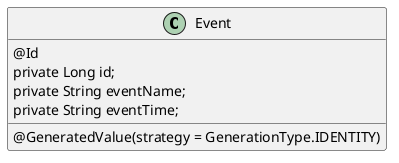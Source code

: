 @startuml
class Event {

    @Id
    @GeneratedValue(strategy = GenerationType.IDENTITY)
    private Long id;
    private String eventName;
    private String eventTime;
}
@enduml